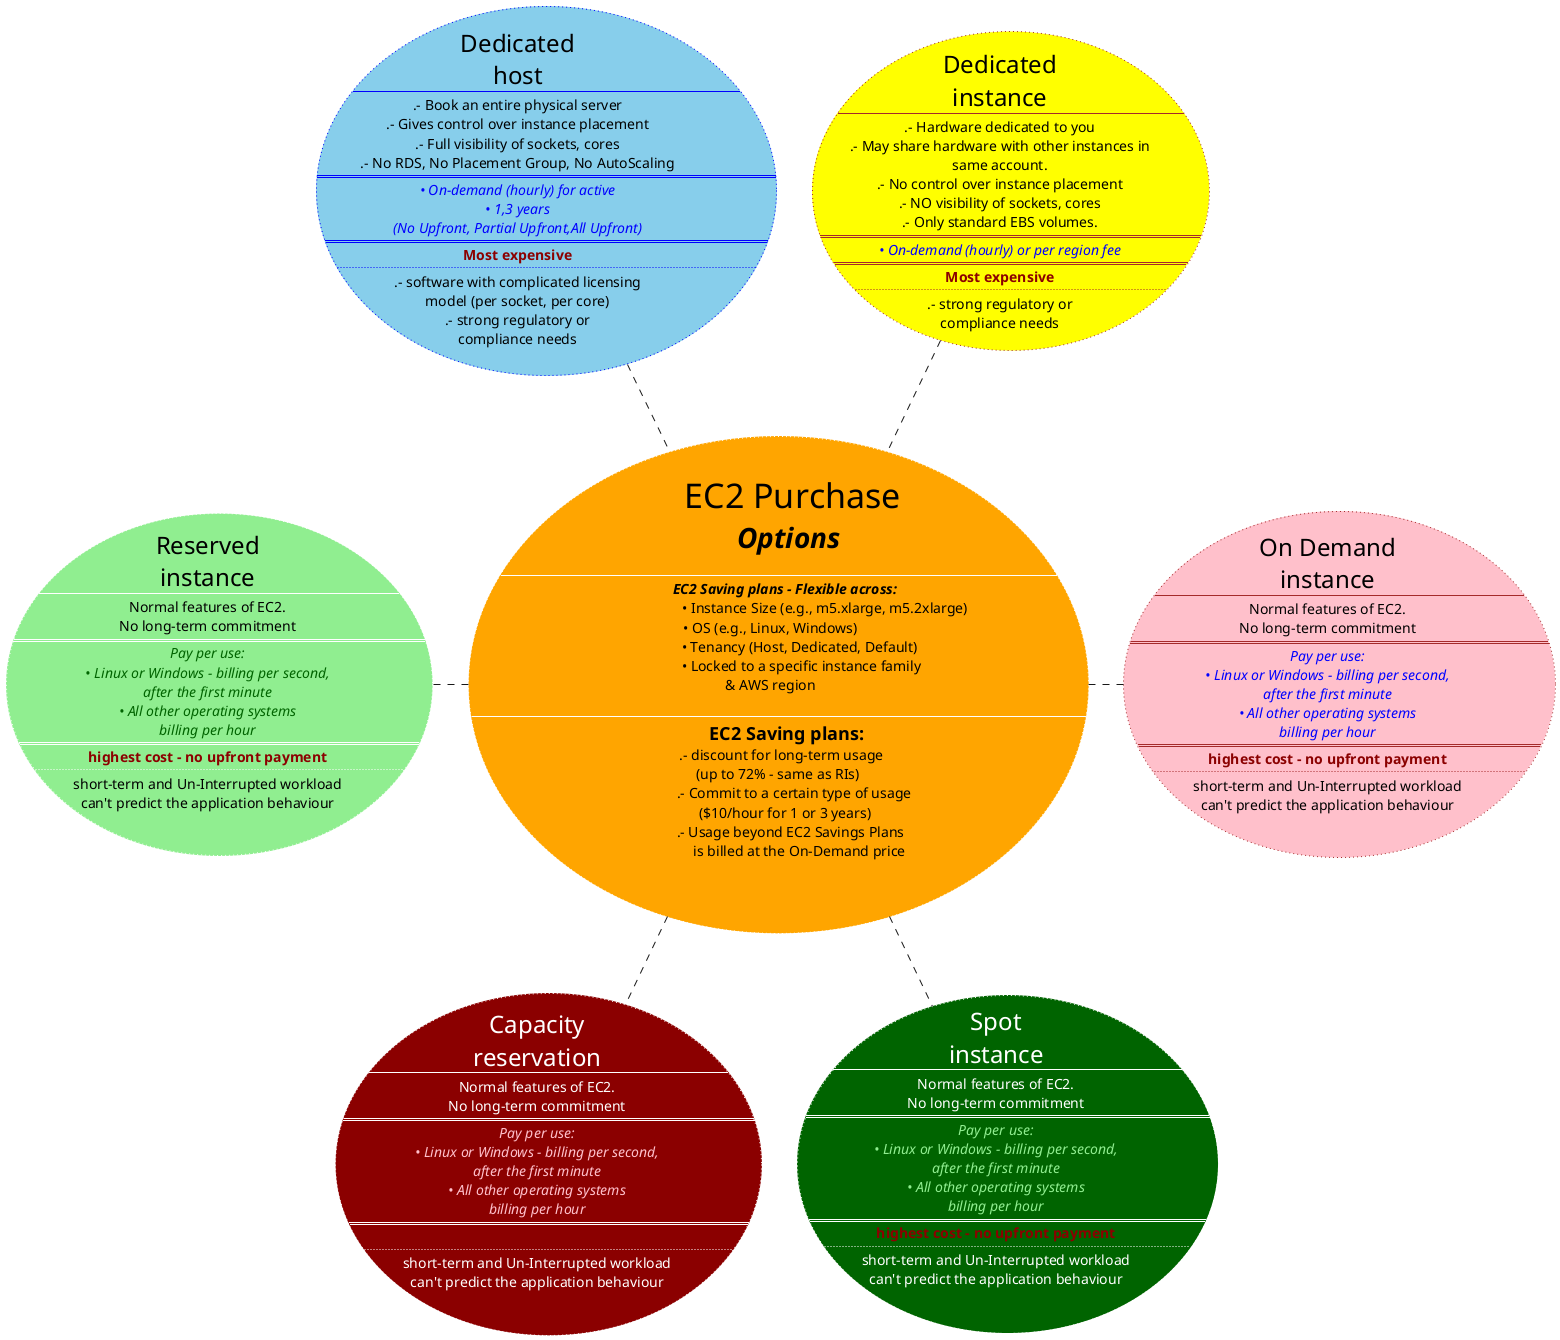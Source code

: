 @startuml

usecase purchase_options #orange;line:white;line.dotted;text:black [
  <font:impact><size:34>     EC2 Purchase</size></font>
  <i><size:28><b>     Options</b></size></i>

  ----
  <b><i><size:14>        EC2 Saving plans - Flexible across:
                                • Instance Size (e.g., m5.xlarge, m5.2xlarge)
  • OS (e.g., Linux, Windows)
                  • Tenancy (Host, Dedicated, Default)
                   • Locked to a specific instance family
& AWS region

  ----
  <b><size:18>       EC2 Saving plans:
        .- discount for long-term usage
      (up to 72% - same as RIs)
               .- Commit to a certain type of usage
          ($10/hour for 1 or 3 years)
             .- Usage beyond EC2 Savings Plans
                  is billed at the On-Demand price
\n
]

usecase dedicated_host #skyblue;line:blue;line.dotted;text:black [
 <font:impact><size:24>Dedicated</size></font>
 <font:impact><size:24>host</size></font>
----
.- Book an entire physical server
.- Gives control over instance placement
.- Full visibility of sockets, cores
.- No RDS, No Placement Group, No AutoScaling
====
<i><color:blue>• On-demand (hourly) for active</color></i>
<i><color:blue>• 1,3 years</color></i>
<i><color:blue>(No Upfront, Partial Upfront,All Upfront)</color></i>
====
<b><color:darkred>Most expensive</color></b>
....
.- software with complicated licensing
model (per socket, per core)
.- strong regulatory or
compliance needs
]

usecase dedicated_instance #yellow;line:brown;line.dotted;text:black [
 <font:impact><size:24>Dedicated</size></font>
 <font:impact><size:24>instance</size></font>
----
.- Hardware dedicated to you
.- May share hardware with other instances in
same account.
.- No control over instance placement
.- NO visibility of sockets, cores
.- Only standard EBS volumes.
====
<i><color:blue>• On-demand (hourly) or per region fee</color></i>
====
<b><color:darkred>Most expensive</color></b>
....
.- strong regulatory or
compliance needs
]

usecase ec2_ondemand #pink;line:brown;line.dotted;text:black [
 <font:impact><size:24>On Demand</size></font>
 <font:impact><size:24>instance</size></font>
----
Normal features of EC2.
No long-term commitment
====
<i><color:blue>Pay per use:
<i><color:blue>• Linux or Windows - billing per second,
<i><color:blue>after the first minute
<i><color:blue>• All other operating systems
<i><color:blue>billing per hour
====
<b><color:darkred>highest cost - no upfront payment
....
short-term and Un-Interrupted workload
can't predict the application behaviour
]


usecase ec2_capacity_reservation #darkred;line:white;line.dotted;text:white [
 <font:impact><size:24>Capacity</size></font>
 <font:impact><size:24>reservation</size></font>
----
Normal features of EC2.
No long-term commitment
====
<i><color:pink>Pay per use:
<i><color:pink>• Linux or Windows - billing per second,
<i><color:pink>after the first minute
<i><color:pink>• All other operating systems
<i><color:pink>billing per hour
====
<b><color:darkred>highest cost - no upfront payment
....
short-term and Un-Interrupted workload
can't predict the application behaviour
]



usecase ec2_spot_instance #darkgreen;line:white;line.dotted;text:white [
 <font:impact><size:24>Spot</size></font>
 <font:impact><size:24>instance</size></font>
----
Normal features of EC2.
No long-term commitment
====
<i><color:lightgreen>Pay per use:
<i><color:lightgreen>• Linux or Windows - billing per second,
<i><color:lightgreen>after the first minute
<i><color:lightgreen>• All other operating systems
<i><color:lightgreen>billing per hour
====
<b><color:darkred>highest cost - no upfront payment
....
short-term and Un-Interrupted workload
can't predict the application behaviour
]




usecase ec2_reserved_instance #lightgreen;line:white;line.dotted;text:black [
 <font:impact><size:24>Reserved</size></font>
 <font:impact><size:24>instance</size></font>
----
Normal features of EC2.
No long-term commitment
====
<i><color:darkgreen>Pay per use:
<i><color:darkgreen>• Linux or Windows - billing per second,
<i><color:darkgreen>after the first minute
<i><color:darkgreen>• All other operating systems
<i><color:darkgreen>billing per hour
====
<b><color:darkred>highest cost - no upfront payment
....
short-term and Un-Interrupted workload
can't predict the application behaviour
]




purchase_options ..r.. ec2_ondemand
purchase_options .u. dedicated_instance
purchase_options .u. dedicated_host
purchase_options .d. ec2_capacity_reservation
purchase_options .d. ec2_spot_instance
purchase_options .l. ec2_reserved_instance
@enduml